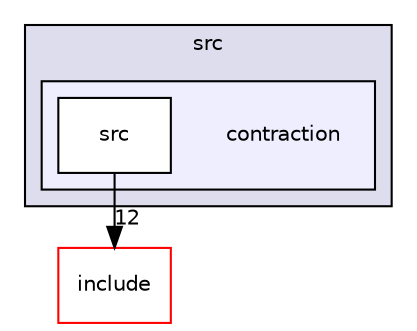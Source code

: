 digraph "/home/vicky/pgrouting/pgrouting/pgrouting/src/contraction" {
  compound=true
  node [ fontsize="10", fontname="Helvetica"];
  edge [ labelfontsize="10", labelfontname="Helvetica"];
  subgraph clusterdir_68267d1309a1af8e8297ef4c3efbcdba {
    graph [ bgcolor="#ddddee", pencolor="black", label="src" fontname="Helvetica", fontsize="10", URL="dir_68267d1309a1af8e8297ef4c3efbcdba.html"]
  subgraph clusterdir_62afd65db23a7b9f0a3e266dd1f617f8 {
    graph [ bgcolor="#eeeeff", pencolor="black", label="" URL="dir_62afd65db23a7b9f0a3e266dd1f617f8.html"];
    dir_62afd65db23a7b9f0a3e266dd1f617f8 [shape=plaintext label="contraction"];
    dir_1cdbf5d4419419d68ff74d045b4943c0 [shape=box label="src" color="black" fillcolor="white" style="filled" URL="dir_1cdbf5d4419419d68ff74d045b4943c0.html"];
  }
  }
  dir_d44c64559bbebec7f509842c48db8b23 [shape=box label="include" fillcolor="white" style="filled" color="red" URL="dir_d44c64559bbebec7f509842c48db8b23.html"];
  dir_1cdbf5d4419419d68ff74d045b4943c0->dir_d44c64559bbebec7f509842c48db8b23 [headlabel="12", labeldistance=1.5 headhref="dir_000049_000000.html"];
}
